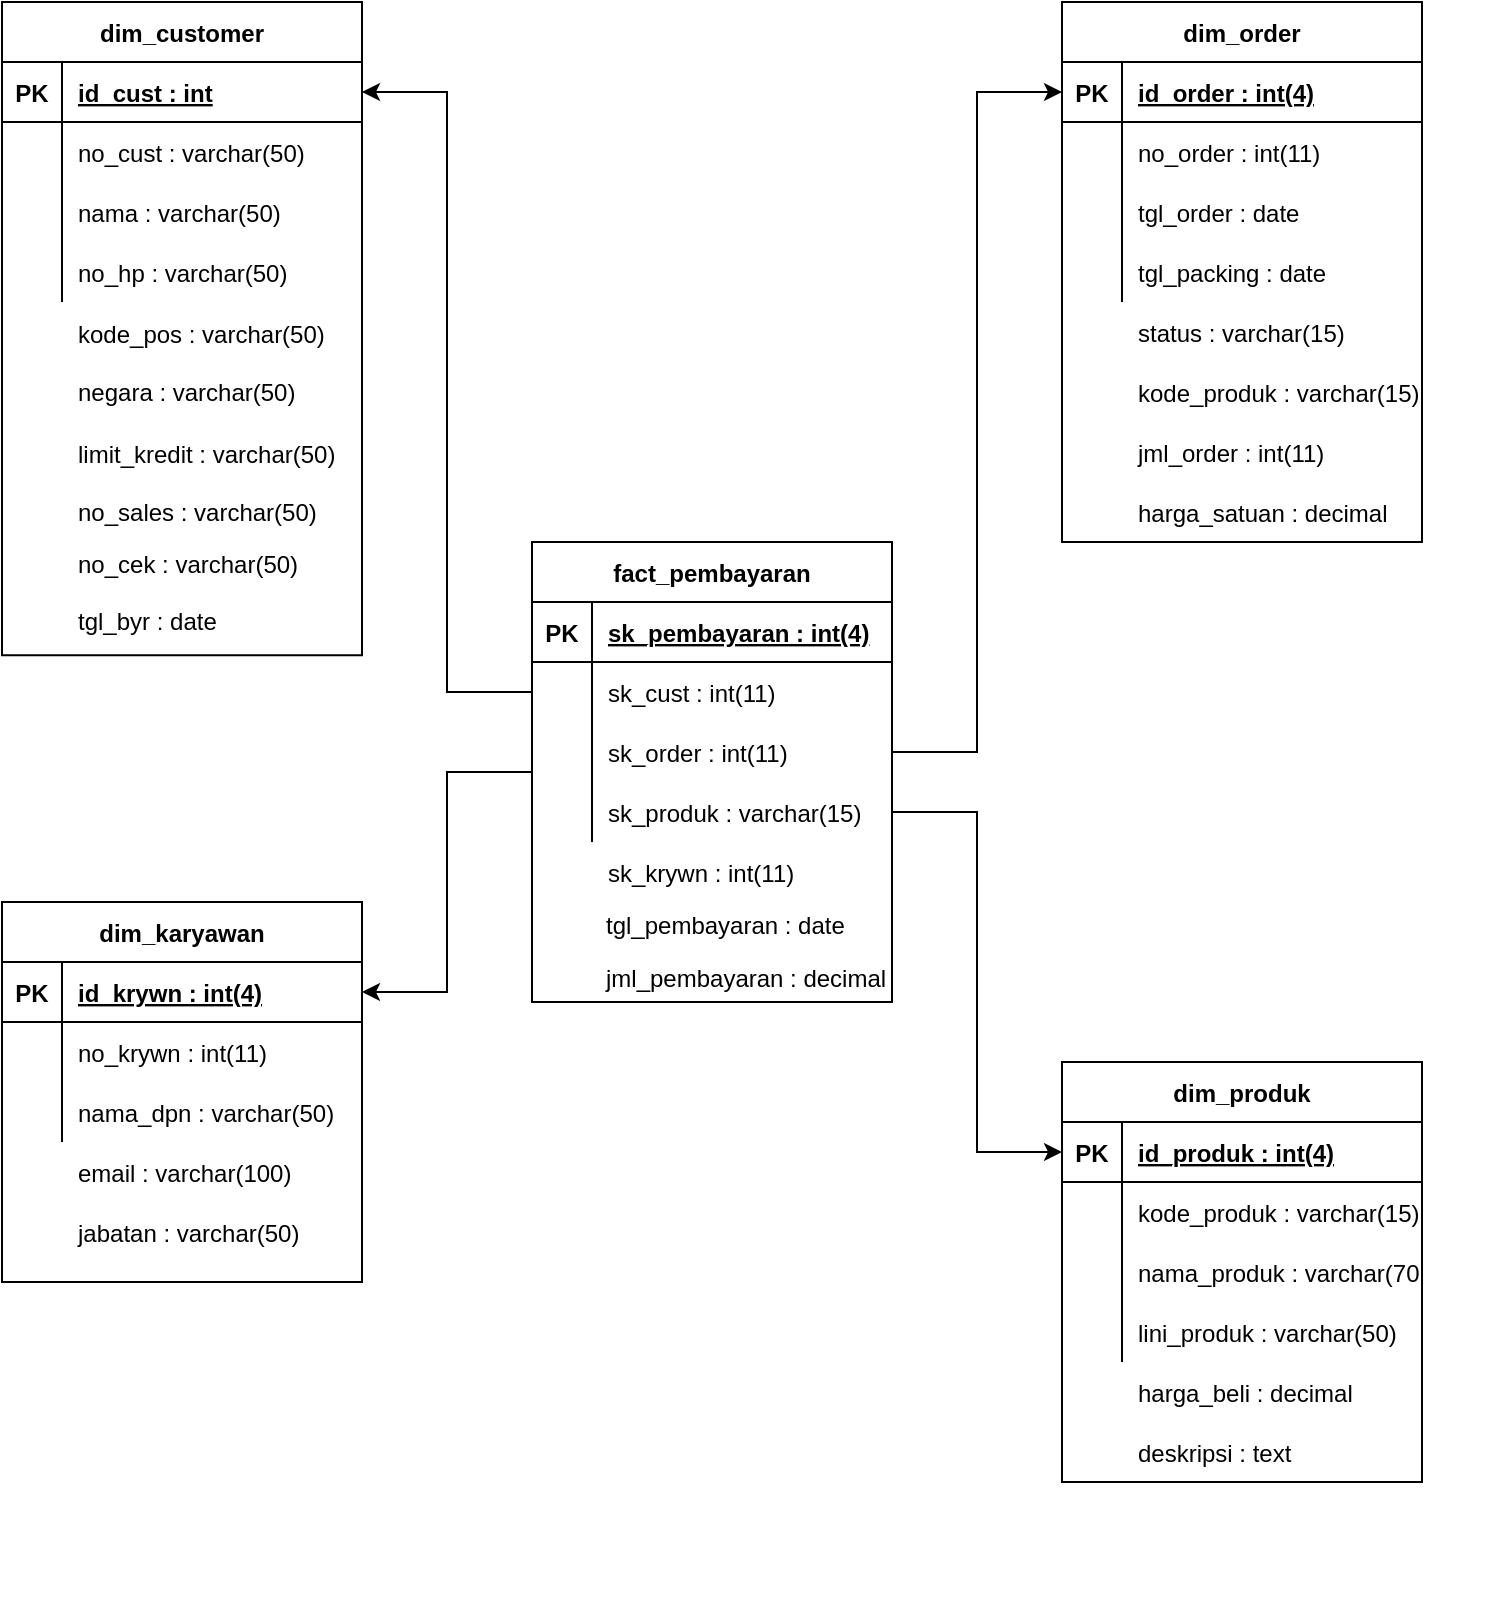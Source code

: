 <mxfile version="14.5.1" type="device"><diagram id="0jhctL92hQbwMoDAGvyy" name="Page-1"><mxGraphModel dx="1092" dy="486" grid="1" gridSize="10" guides="1" tooltips="1" connect="1" arrows="1" fold="1" page="1" pageScale="1" pageWidth="850" pageHeight="1100" math="0" shadow="0"><root><mxCell id="0"/><mxCell id="1" parent="0"/><mxCell id="hMbnczB9zUDPTMXNgC9K-18" value="" style="group" parent="1" vertex="1" connectable="0"><mxGeometry x="70" y="30" width="180" height="350" as="geometry"/></mxCell><mxCell id="hMbnczB9zUDPTMXNgC9K-1" value="dim_customer" style="shape=table;startSize=30;container=1;collapsible=1;childLayout=tableLayout;fixedRows=1;rowLines=0;fontStyle=1;align=center;resizeLast=1;" parent="hMbnczB9zUDPTMXNgC9K-18" vertex="1"><mxGeometry width="180" height="326.667" as="geometry"/></mxCell><mxCell id="hMbnczB9zUDPTMXNgC9K-2" value="" style="shape=partialRectangle;collapsible=0;dropTarget=0;pointerEvents=0;fillColor=none;top=0;left=0;bottom=1;right=0;points=[[0,0.5],[1,0.5]];portConstraint=eastwest;" parent="hMbnczB9zUDPTMXNgC9K-1" vertex="1"><mxGeometry y="30" width="180" height="30" as="geometry"/></mxCell><mxCell id="hMbnczB9zUDPTMXNgC9K-3" value="PK" style="shape=partialRectangle;connectable=0;fillColor=none;top=0;left=0;bottom=0;right=0;fontStyle=1;overflow=hidden;" parent="hMbnczB9zUDPTMXNgC9K-2" vertex="1"><mxGeometry width="30" height="30" as="geometry"><mxRectangle width="30" height="30" as="alternateBounds"/></mxGeometry></mxCell><mxCell id="hMbnczB9zUDPTMXNgC9K-4" value="id_cust : int" style="shape=partialRectangle;connectable=0;fillColor=none;top=0;left=0;bottom=0;right=0;align=left;spacingLeft=6;fontStyle=5;overflow=hidden;" parent="hMbnczB9zUDPTMXNgC9K-2" vertex="1"><mxGeometry x="30" width="150" height="30" as="geometry"><mxRectangle width="150" height="30" as="alternateBounds"/></mxGeometry></mxCell><mxCell id="hMbnczB9zUDPTMXNgC9K-5" value="" style="shape=partialRectangle;collapsible=0;dropTarget=0;pointerEvents=0;fillColor=none;top=0;left=0;bottom=0;right=0;points=[[0,0.5],[1,0.5]];portConstraint=eastwest;" parent="hMbnczB9zUDPTMXNgC9K-1" vertex="1"><mxGeometry y="60" width="180" height="30" as="geometry"/></mxCell><mxCell id="hMbnczB9zUDPTMXNgC9K-6" value="" style="shape=partialRectangle;connectable=0;fillColor=none;top=0;left=0;bottom=0;right=0;editable=1;overflow=hidden;" parent="hMbnczB9zUDPTMXNgC9K-5" vertex="1"><mxGeometry width="30" height="30" as="geometry"><mxRectangle width="30" height="30" as="alternateBounds"/></mxGeometry></mxCell><mxCell id="hMbnczB9zUDPTMXNgC9K-7" value="no_cust : varchar(50)" style="shape=partialRectangle;connectable=0;fillColor=none;top=0;left=0;bottom=0;right=0;align=left;spacingLeft=6;overflow=hidden;" parent="hMbnczB9zUDPTMXNgC9K-5" vertex="1"><mxGeometry x="30" width="150" height="30" as="geometry"><mxRectangle width="150" height="30" as="alternateBounds"/></mxGeometry></mxCell><mxCell id="hMbnczB9zUDPTMXNgC9K-8" value="" style="shape=partialRectangle;collapsible=0;dropTarget=0;pointerEvents=0;fillColor=none;top=0;left=0;bottom=0;right=0;points=[[0,0.5],[1,0.5]];portConstraint=eastwest;" parent="hMbnczB9zUDPTMXNgC9K-1" vertex="1"><mxGeometry y="90" width="180" height="30" as="geometry"/></mxCell><mxCell id="hMbnczB9zUDPTMXNgC9K-9" value="" style="shape=partialRectangle;connectable=0;fillColor=none;top=0;left=0;bottom=0;right=0;editable=1;overflow=hidden;" parent="hMbnczB9zUDPTMXNgC9K-8" vertex="1"><mxGeometry width="30" height="30" as="geometry"><mxRectangle width="30" height="30" as="alternateBounds"/></mxGeometry></mxCell><mxCell id="hMbnczB9zUDPTMXNgC9K-10" value="nama : varchar(50)" style="shape=partialRectangle;connectable=0;fillColor=none;top=0;left=0;bottom=0;right=0;align=left;spacingLeft=6;overflow=hidden;" parent="hMbnczB9zUDPTMXNgC9K-8" vertex="1"><mxGeometry x="30" width="150" height="30" as="geometry"><mxRectangle width="150" height="30" as="alternateBounds"/></mxGeometry></mxCell><mxCell id="hMbnczB9zUDPTMXNgC9K-11" value="" style="shape=partialRectangle;collapsible=0;dropTarget=0;pointerEvents=0;fillColor=none;top=0;left=0;bottom=0;right=0;points=[[0,0.5],[1,0.5]];portConstraint=eastwest;" parent="hMbnczB9zUDPTMXNgC9K-1" vertex="1"><mxGeometry y="120" width="180" height="30" as="geometry"/></mxCell><mxCell id="hMbnczB9zUDPTMXNgC9K-12" value="" style="shape=partialRectangle;connectable=0;fillColor=none;top=0;left=0;bottom=0;right=0;editable=1;overflow=hidden;" parent="hMbnczB9zUDPTMXNgC9K-11" vertex="1"><mxGeometry width="30" height="30" as="geometry"><mxRectangle width="30" height="30" as="alternateBounds"/></mxGeometry></mxCell><mxCell id="hMbnczB9zUDPTMXNgC9K-13" value="no_hp : varchar(50)" style="shape=partialRectangle;connectable=0;fillColor=none;top=0;left=0;bottom=0;right=0;align=left;spacingLeft=6;overflow=hidden;" parent="hMbnczB9zUDPTMXNgC9K-11" vertex="1"><mxGeometry x="30" width="150" height="30" as="geometry"><mxRectangle width="150" height="30" as="alternateBounds"/></mxGeometry></mxCell><mxCell id="hMbnczB9zUDPTMXNgC9K-14" value="kode_pos : varchar(50)" style="shape=partialRectangle;connectable=0;fillColor=none;top=0;left=0;bottom=0;right=0;align=left;spacingLeft=6;overflow=hidden;" parent="hMbnczB9zUDPTMXNgC9K-18" vertex="1"><mxGeometry x="30" y="148" width="150" height="35" as="geometry"><mxRectangle width="150" height="30" as="alternateBounds"/></mxGeometry></mxCell><mxCell id="hMbnczB9zUDPTMXNgC9K-16" value="negara : varchar(50)" style="shape=partialRectangle;connectable=0;fillColor=none;top=0;left=0;bottom=0;right=0;align=left;spacingLeft=6;overflow=hidden;" parent="hMbnczB9zUDPTMXNgC9K-18" vertex="1"><mxGeometry x="30" y="177.0" width="150" height="35" as="geometry"><mxRectangle width="150" height="30" as="alternateBounds"/></mxGeometry></mxCell><mxCell id="hMbnczB9zUDPTMXNgC9K-17" value="limit_kredit : varchar(50)" style="shape=partialRectangle;connectable=0;fillColor=none;top=0;left=0;bottom=0;right=0;align=left;spacingLeft=6;overflow=hidden;" parent="hMbnczB9zUDPTMXNgC9K-18" vertex="1"><mxGeometry x="30" y="208.0" width="150" height="35" as="geometry"><mxRectangle width="150" height="30" as="alternateBounds"/></mxGeometry></mxCell><mxCell id="hMbnczB9zUDPTMXNgC9K-19" value="no_sales : varchar(50)" style="shape=partialRectangle;connectable=0;fillColor=none;top=0;left=0;bottom=0;right=0;align=left;spacingLeft=6;overflow=hidden;" parent="hMbnczB9zUDPTMXNgC9K-18" vertex="1"><mxGeometry x="30" y="237" width="150" height="35" as="geometry"><mxRectangle width="150" height="30" as="alternateBounds"/></mxGeometry></mxCell><mxCell id="AgQzGZ3AoGj-3kXF3FS1-1" value="no_cek : varchar(50)" style="shape=partialRectangle;connectable=0;fillColor=none;top=0;left=0;bottom=0;right=0;align=left;spacingLeft=6;overflow=hidden;" parent="hMbnczB9zUDPTMXNgC9K-18" vertex="1"><mxGeometry x="30" y="263" width="150" height="35" as="geometry"><mxRectangle width="150" height="30" as="alternateBounds"/></mxGeometry></mxCell><mxCell id="AgQzGZ3AoGj-3kXF3FS1-2" value="tgl_byr : date" style="shape=partialRectangle;connectable=0;fillColor=none;top=0;left=0;bottom=0;right=0;align=left;spacingLeft=6;overflow=hidden;" parent="hMbnczB9zUDPTMXNgC9K-18" vertex="1"><mxGeometry x="30" y="291.67" width="150" height="35" as="geometry"><mxRectangle width="150" height="30" as="alternateBounds"/></mxGeometry></mxCell><mxCell id="hMbnczB9zUDPTMXNgC9K-45" value="" style="group" parent="1" vertex="1" connectable="0"><mxGeometry x="70" y="480" width="180" height="270" as="geometry"/></mxCell><mxCell id="hMbnczB9zUDPTMXNgC9K-20" value="dim_karyawan" style="shape=table;startSize=30;container=1;collapsible=1;childLayout=tableLayout;fixedRows=1;rowLines=0;fontStyle=1;align=center;resizeLast=1;" parent="hMbnczB9zUDPTMXNgC9K-45" vertex="1"><mxGeometry width="180" height="190" as="geometry"/></mxCell><mxCell id="hMbnczB9zUDPTMXNgC9K-21" value="" style="shape=partialRectangle;collapsible=0;dropTarget=0;pointerEvents=0;fillColor=none;top=0;left=0;bottom=1;right=0;points=[[0,0.5],[1,0.5]];portConstraint=eastwest;" parent="hMbnczB9zUDPTMXNgC9K-20" vertex="1"><mxGeometry y="30" width="180" height="30" as="geometry"/></mxCell><mxCell id="hMbnczB9zUDPTMXNgC9K-22" value="PK" style="shape=partialRectangle;connectable=0;fillColor=none;top=0;left=0;bottom=0;right=0;fontStyle=1;overflow=hidden;" parent="hMbnczB9zUDPTMXNgC9K-21" vertex="1"><mxGeometry width="30" height="30" as="geometry"><mxRectangle width="30" height="30" as="alternateBounds"/></mxGeometry></mxCell><mxCell id="hMbnczB9zUDPTMXNgC9K-23" value="id_krywn : int(4)" style="shape=partialRectangle;connectable=0;fillColor=none;top=0;left=0;bottom=0;right=0;align=left;spacingLeft=6;fontStyle=5;overflow=hidden;" parent="hMbnczB9zUDPTMXNgC9K-21" vertex="1"><mxGeometry x="30" width="150" height="30" as="geometry"><mxRectangle width="150" height="30" as="alternateBounds"/></mxGeometry></mxCell><mxCell id="hMbnczB9zUDPTMXNgC9K-24" value="" style="shape=partialRectangle;collapsible=0;dropTarget=0;pointerEvents=0;fillColor=none;top=0;left=0;bottom=0;right=0;points=[[0,0.5],[1,0.5]];portConstraint=eastwest;" parent="hMbnczB9zUDPTMXNgC9K-20" vertex="1"><mxGeometry y="60" width="180" height="30" as="geometry"/></mxCell><mxCell id="hMbnczB9zUDPTMXNgC9K-25" value="" style="shape=partialRectangle;connectable=0;fillColor=none;top=0;left=0;bottom=0;right=0;editable=1;overflow=hidden;" parent="hMbnczB9zUDPTMXNgC9K-24" vertex="1"><mxGeometry width="30" height="30" as="geometry"><mxRectangle width="30" height="30" as="alternateBounds"/></mxGeometry></mxCell><mxCell id="hMbnczB9zUDPTMXNgC9K-26" value="no_krywn : int(11)" style="shape=partialRectangle;connectable=0;fillColor=none;top=0;left=0;bottom=0;right=0;align=left;spacingLeft=6;overflow=hidden;" parent="hMbnczB9zUDPTMXNgC9K-24" vertex="1"><mxGeometry x="30" width="150" height="30" as="geometry"><mxRectangle width="150" height="30" as="alternateBounds"/></mxGeometry></mxCell><mxCell id="hMbnczB9zUDPTMXNgC9K-30" value="" style="shape=partialRectangle;collapsible=0;dropTarget=0;pointerEvents=0;fillColor=none;top=0;left=0;bottom=0;right=0;points=[[0,0.5],[1,0.5]];portConstraint=eastwest;" parent="hMbnczB9zUDPTMXNgC9K-20" vertex="1"><mxGeometry y="90" width="180" height="30" as="geometry"/></mxCell><mxCell id="hMbnczB9zUDPTMXNgC9K-31" value="" style="shape=partialRectangle;connectable=0;fillColor=none;top=0;left=0;bottom=0;right=0;editable=1;overflow=hidden;" parent="hMbnczB9zUDPTMXNgC9K-30" vertex="1"><mxGeometry width="30" height="30" as="geometry"><mxRectangle width="30" height="30" as="alternateBounds"/></mxGeometry></mxCell><mxCell id="hMbnczB9zUDPTMXNgC9K-32" value="nama_dpn : varchar(50)" style="shape=partialRectangle;connectable=0;fillColor=none;top=0;left=0;bottom=0;right=0;align=left;spacingLeft=6;overflow=hidden;" parent="hMbnczB9zUDPTMXNgC9K-30" vertex="1"><mxGeometry x="30" width="150" height="30" as="geometry"><mxRectangle width="150" height="30" as="alternateBounds"/></mxGeometry></mxCell><mxCell id="hMbnczB9zUDPTMXNgC9K-33" value="" style="shape=partialRectangle;collapsible=0;dropTarget=0;pointerEvents=0;fillColor=none;top=0;left=0;bottom=0;right=0;points=[[0,0.5],[1,0.5]];portConstraint=eastwest;" parent="hMbnczB9zUDPTMXNgC9K-45" vertex="1"><mxGeometry y="120" width="180" height="30" as="geometry"/></mxCell><mxCell id="hMbnczB9zUDPTMXNgC9K-34" value="" style="shape=partialRectangle;connectable=0;fillColor=none;top=0;left=0;bottom=0;right=0;editable=1;overflow=hidden;" parent="hMbnczB9zUDPTMXNgC9K-33" vertex="1"><mxGeometry width="30" height="30" as="geometry"><mxRectangle width="30" height="30" as="alternateBounds"/></mxGeometry></mxCell><mxCell id="hMbnczB9zUDPTMXNgC9K-35" value="email : varchar(100)" style="shape=partialRectangle;connectable=0;fillColor=none;top=0;left=0;bottom=0;right=0;align=left;spacingLeft=6;overflow=hidden;" parent="hMbnczB9zUDPTMXNgC9K-33" vertex="1"><mxGeometry x="30" width="150" height="30" as="geometry"><mxRectangle width="150" height="30" as="alternateBounds"/></mxGeometry></mxCell><mxCell id="hMbnczB9zUDPTMXNgC9K-36" value="" style="shape=partialRectangle;collapsible=0;dropTarget=0;pointerEvents=0;fillColor=none;top=0;left=0;bottom=0;right=0;points=[[0,0.5],[1,0.5]];portConstraint=eastwest;" parent="hMbnczB9zUDPTMXNgC9K-45" vertex="1"><mxGeometry y="150" width="180" height="30" as="geometry"/></mxCell><mxCell id="hMbnczB9zUDPTMXNgC9K-37" value="" style="shape=partialRectangle;connectable=0;fillColor=none;top=0;left=0;bottom=0;right=0;editable=1;overflow=hidden;" parent="hMbnczB9zUDPTMXNgC9K-36" vertex="1"><mxGeometry width="30" height="30" as="geometry"><mxRectangle width="30" height="30" as="alternateBounds"/></mxGeometry></mxCell><mxCell id="hMbnczB9zUDPTMXNgC9K-38" value="jabatan : varchar(50)" style="shape=partialRectangle;connectable=0;fillColor=none;top=0;left=0;bottom=0;right=0;align=left;spacingLeft=6;overflow=hidden;" parent="hMbnczB9zUDPTMXNgC9K-36" vertex="1"><mxGeometry x="30" width="150" height="30" as="geometry"><mxRectangle width="150" height="30" as="alternateBounds"/></mxGeometry></mxCell><mxCell id="hMbnczB9zUDPTMXNgC9K-46" value="" style="group" parent="1" vertex="1" connectable="0"><mxGeometry x="640" y="30" width="180" height="270" as="geometry"/></mxCell><mxCell id="hMbnczB9zUDPTMXNgC9K-72" value="" style="group" parent="hMbnczB9zUDPTMXNgC9K-46" vertex="1" connectable="0"><mxGeometry x="-40" width="180" height="270" as="geometry"/></mxCell><mxCell id="hMbnczB9zUDPTMXNgC9K-47" value="dim_order" style="shape=table;startSize=30;container=1;collapsible=1;childLayout=tableLayout;fixedRows=1;rowLines=0;fontStyle=1;align=center;resizeLast=1;" parent="hMbnczB9zUDPTMXNgC9K-72" vertex="1"><mxGeometry width="180" height="270" as="geometry"/></mxCell><mxCell id="hMbnczB9zUDPTMXNgC9K-48" value="" style="shape=partialRectangle;collapsible=0;dropTarget=0;pointerEvents=0;fillColor=none;top=0;left=0;bottom=1;right=0;points=[[0,0.5],[1,0.5]];portConstraint=eastwest;" parent="hMbnczB9zUDPTMXNgC9K-47" vertex="1"><mxGeometry y="30" width="180" height="30" as="geometry"/></mxCell><mxCell id="hMbnczB9zUDPTMXNgC9K-49" value="PK" style="shape=partialRectangle;connectable=0;fillColor=none;top=0;left=0;bottom=0;right=0;fontStyle=1;overflow=hidden;" parent="hMbnczB9zUDPTMXNgC9K-48" vertex="1"><mxGeometry width="30" height="30" as="geometry"><mxRectangle width="30" height="30" as="alternateBounds"/></mxGeometry></mxCell><mxCell id="hMbnczB9zUDPTMXNgC9K-50" value="id_order : int(4)" style="shape=partialRectangle;connectable=0;fillColor=none;top=0;left=0;bottom=0;right=0;align=left;spacingLeft=6;fontStyle=5;overflow=hidden;" parent="hMbnczB9zUDPTMXNgC9K-48" vertex="1"><mxGeometry x="30" width="150" height="30" as="geometry"><mxRectangle width="150" height="30" as="alternateBounds"/></mxGeometry></mxCell><mxCell id="hMbnczB9zUDPTMXNgC9K-51" value="" style="shape=partialRectangle;collapsible=0;dropTarget=0;pointerEvents=0;fillColor=none;top=0;left=0;bottom=0;right=0;points=[[0,0.5],[1,0.5]];portConstraint=eastwest;" parent="hMbnczB9zUDPTMXNgC9K-47" vertex="1"><mxGeometry y="60" width="180" height="30" as="geometry"/></mxCell><mxCell id="hMbnczB9zUDPTMXNgC9K-52" value="" style="shape=partialRectangle;connectable=0;fillColor=none;top=0;left=0;bottom=0;right=0;editable=1;overflow=hidden;" parent="hMbnczB9zUDPTMXNgC9K-51" vertex="1"><mxGeometry width="30" height="30" as="geometry"><mxRectangle width="30" height="30" as="alternateBounds"/></mxGeometry></mxCell><mxCell id="hMbnczB9zUDPTMXNgC9K-53" value="no_order : int(11)" style="shape=partialRectangle;connectable=0;fillColor=none;top=0;left=0;bottom=0;right=0;align=left;spacingLeft=6;overflow=hidden;" parent="hMbnczB9zUDPTMXNgC9K-51" vertex="1"><mxGeometry x="30" width="150" height="30" as="geometry"><mxRectangle width="150" height="30" as="alternateBounds"/></mxGeometry></mxCell><mxCell id="hMbnczB9zUDPTMXNgC9K-54" value="" style="shape=partialRectangle;collapsible=0;dropTarget=0;pointerEvents=0;fillColor=none;top=0;left=0;bottom=0;right=0;points=[[0,0.5],[1,0.5]];portConstraint=eastwest;" parent="hMbnczB9zUDPTMXNgC9K-47" vertex="1"><mxGeometry y="90" width="180" height="30" as="geometry"/></mxCell><mxCell id="hMbnczB9zUDPTMXNgC9K-55" value="" style="shape=partialRectangle;connectable=0;fillColor=none;top=0;left=0;bottom=0;right=0;editable=1;overflow=hidden;" parent="hMbnczB9zUDPTMXNgC9K-54" vertex="1"><mxGeometry width="30" height="30" as="geometry"><mxRectangle width="30" height="30" as="alternateBounds"/></mxGeometry></mxCell><mxCell id="hMbnczB9zUDPTMXNgC9K-56" value="tgl_order : date" style="shape=partialRectangle;connectable=0;fillColor=none;top=0;left=0;bottom=0;right=0;align=left;spacingLeft=6;overflow=hidden;" parent="hMbnczB9zUDPTMXNgC9K-54" vertex="1"><mxGeometry x="30" width="150" height="30" as="geometry"><mxRectangle width="150" height="30" as="alternateBounds"/></mxGeometry></mxCell><mxCell id="hMbnczB9zUDPTMXNgC9K-57" value="" style="shape=partialRectangle;collapsible=0;dropTarget=0;pointerEvents=0;fillColor=none;top=0;left=0;bottom=0;right=0;points=[[0,0.5],[1,0.5]];portConstraint=eastwest;" parent="hMbnczB9zUDPTMXNgC9K-47" vertex="1"><mxGeometry y="120" width="180" height="30" as="geometry"/></mxCell><mxCell id="hMbnczB9zUDPTMXNgC9K-58" value="" style="shape=partialRectangle;connectable=0;fillColor=none;top=0;left=0;bottom=0;right=0;editable=1;overflow=hidden;" parent="hMbnczB9zUDPTMXNgC9K-57" vertex="1"><mxGeometry width="30" height="30" as="geometry"><mxRectangle width="30" height="30" as="alternateBounds"/></mxGeometry></mxCell><mxCell id="hMbnczB9zUDPTMXNgC9K-59" value="tgl_packing : date" style="shape=partialRectangle;connectable=0;fillColor=none;top=0;left=0;bottom=0;right=0;align=left;spacingLeft=6;overflow=hidden;" parent="hMbnczB9zUDPTMXNgC9K-57" vertex="1"><mxGeometry x="30" width="150" height="30" as="geometry"><mxRectangle width="150" height="30" as="alternateBounds"/></mxGeometry></mxCell><mxCell id="hMbnczB9zUDPTMXNgC9K-60" value="" style="shape=partialRectangle;collapsible=0;dropTarget=0;pointerEvents=0;fillColor=none;top=0;left=0;bottom=0;right=0;points=[[0,0.5],[1,0.5]];portConstraint=eastwest;" parent="hMbnczB9zUDPTMXNgC9K-72" vertex="1"><mxGeometry y="150" width="180" height="30" as="geometry"/></mxCell><mxCell id="hMbnczB9zUDPTMXNgC9K-61" value="" style="shape=partialRectangle;connectable=0;fillColor=none;top=0;left=0;bottom=0;right=0;editable=1;overflow=hidden;" parent="hMbnczB9zUDPTMXNgC9K-60" vertex="1"><mxGeometry width="30" height="30" as="geometry"><mxRectangle width="30" height="30" as="alternateBounds"/></mxGeometry></mxCell><mxCell id="hMbnczB9zUDPTMXNgC9K-62" value="status : varchar(15)" style="shape=partialRectangle;connectable=0;fillColor=none;top=0;left=0;bottom=0;right=0;align=left;spacingLeft=6;overflow=hidden;" parent="hMbnczB9zUDPTMXNgC9K-60" vertex="1"><mxGeometry x="30" width="150" height="30" as="geometry"><mxRectangle width="150" height="30" as="alternateBounds"/></mxGeometry></mxCell><mxCell id="hMbnczB9zUDPTMXNgC9K-63" value="" style="shape=partialRectangle;collapsible=0;dropTarget=0;pointerEvents=0;fillColor=none;top=0;left=0;bottom=0;right=0;points=[[0,0.5],[1,0.5]];portConstraint=eastwest;" parent="hMbnczB9zUDPTMXNgC9K-72" vertex="1"><mxGeometry y="180" width="180" height="30" as="geometry"/></mxCell><mxCell id="hMbnczB9zUDPTMXNgC9K-64" value="" style="shape=partialRectangle;connectable=0;fillColor=none;top=0;left=0;bottom=0;right=0;editable=1;overflow=hidden;" parent="hMbnczB9zUDPTMXNgC9K-63" vertex="1"><mxGeometry width="30" height="30" as="geometry"><mxRectangle width="30" height="30" as="alternateBounds"/></mxGeometry></mxCell><mxCell id="hMbnczB9zUDPTMXNgC9K-65" value="kode_produk : varchar(15)" style="shape=partialRectangle;connectable=0;fillColor=none;top=0;left=0;bottom=0;right=0;align=left;spacingLeft=6;overflow=hidden;" parent="hMbnczB9zUDPTMXNgC9K-63" vertex="1"><mxGeometry x="30" width="150" height="30" as="geometry"><mxRectangle width="150" height="30" as="alternateBounds"/></mxGeometry></mxCell><mxCell id="hMbnczB9zUDPTMXNgC9K-66" value="" style="shape=partialRectangle;collapsible=0;dropTarget=0;pointerEvents=0;fillColor=none;top=0;left=0;bottom=0;right=0;points=[[0,0.5],[1,0.5]];portConstraint=eastwest;" parent="hMbnczB9zUDPTMXNgC9K-72" vertex="1"><mxGeometry y="210" width="180" height="30" as="geometry"/></mxCell><mxCell id="hMbnczB9zUDPTMXNgC9K-67" value="" style="shape=partialRectangle;connectable=0;fillColor=none;top=0;left=0;bottom=0;right=0;editable=1;overflow=hidden;" parent="hMbnczB9zUDPTMXNgC9K-66" vertex="1"><mxGeometry width="30" height="30" as="geometry"><mxRectangle width="30" height="30" as="alternateBounds"/></mxGeometry></mxCell><mxCell id="hMbnczB9zUDPTMXNgC9K-68" value="jml_order : int(11)" style="shape=partialRectangle;connectable=0;fillColor=none;top=0;left=0;bottom=0;right=0;align=left;spacingLeft=6;overflow=hidden;" parent="hMbnczB9zUDPTMXNgC9K-66" vertex="1"><mxGeometry x="30" width="150" height="30" as="geometry"><mxRectangle width="150" height="30" as="alternateBounds"/></mxGeometry></mxCell><mxCell id="hMbnczB9zUDPTMXNgC9K-69" value="" style="shape=partialRectangle;collapsible=0;dropTarget=0;pointerEvents=0;fillColor=none;top=0;left=0;bottom=0;right=0;points=[[0,0.5],[1,0.5]];portConstraint=eastwest;" parent="hMbnczB9zUDPTMXNgC9K-72" vertex="1"><mxGeometry y="240" width="180" height="30" as="geometry"/></mxCell><mxCell id="hMbnczB9zUDPTMXNgC9K-70" value="" style="shape=partialRectangle;connectable=0;fillColor=none;top=0;left=0;bottom=0;right=0;editable=1;overflow=hidden;" parent="hMbnczB9zUDPTMXNgC9K-69" vertex="1"><mxGeometry width="30" height="30" as="geometry"><mxRectangle width="30" height="30" as="alternateBounds"/></mxGeometry></mxCell><mxCell id="hMbnczB9zUDPTMXNgC9K-71" value="harga_satuan : decimal" style="shape=partialRectangle;connectable=0;fillColor=none;top=0;left=0;bottom=0;right=0;align=left;spacingLeft=6;overflow=hidden;" parent="hMbnczB9zUDPTMXNgC9K-69" vertex="1"><mxGeometry x="30" width="150" height="30" as="geometry"><mxRectangle width="150" height="30" as="alternateBounds"/></mxGeometry></mxCell><mxCell id="hMbnczB9zUDPTMXNgC9K-73" value="" style="group" parent="1" vertex="1" connectable="0"><mxGeometry x="600" y="560" width="180" height="270" as="geometry"/></mxCell><mxCell id="hMbnczB9zUDPTMXNgC9K-74" value="dim_produk" style="shape=table;startSize=30;container=1;collapsible=1;childLayout=tableLayout;fixedRows=1;rowLines=0;fontStyle=1;align=center;resizeLast=1;" parent="hMbnczB9zUDPTMXNgC9K-73" vertex="1"><mxGeometry width="180" height="210" as="geometry"/></mxCell><mxCell id="hMbnczB9zUDPTMXNgC9K-75" value="" style="shape=partialRectangle;collapsible=0;dropTarget=0;pointerEvents=0;fillColor=none;top=0;left=0;bottom=1;right=0;points=[[0,0.5],[1,0.5]];portConstraint=eastwest;" parent="hMbnczB9zUDPTMXNgC9K-74" vertex="1"><mxGeometry y="30" width="180" height="30" as="geometry"/></mxCell><mxCell id="hMbnczB9zUDPTMXNgC9K-76" value="PK" style="shape=partialRectangle;connectable=0;fillColor=none;top=0;left=0;bottom=0;right=0;fontStyle=1;overflow=hidden;" parent="hMbnczB9zUDPTMXNgC9K-75" vertex="1"><mxGeometry width="30" height="30" as="geometry"><mxRectangle width="30" height="30" as="alternateBounds"/></mxGeometry></mxCell><mxCell id="hMbnczB9zUDPTMXNgC9K-77" value="id_produk : int(4)" style="shape=partialRectangle;connectable=0;fillColor=none;top=0;left=0;bottom=0;right=0;align=left;spacingLeft=6;fontStyle=5;overflow=hidden;" parent="hMbnczB9zUDPTMXNgC9K-75" vertex="1"><mxGeometry x="30" width="150" height="30" as="geometry"><mxRectangle width="150" height="30" as="alternateBounds"/></mxGeometry></mxCell><mxCell id="hMbnczB9zUDPTMXNgC9K-78" value="" style="shape=partialRectangle;collapsible=0;dropTarget=0;pointerEvents=0;fillColor=none;top=0;left=0;bottom=0;right=0;points=[[0,0.5],[1,0.5]];portConstraint=eastwest;" parent="hMbnczB9zUDPTMXNgC9K-74" vertex="1"><mxGeometry y="60" width="180" height="30" as="geometry"/></mxCell><mxCell id="hMbnczB9zUDPTMXNgC9K-79" value="" style="shape=partialRectangle;connectable=0;fillColor=none;top=0;left=0;bottom=0;right=0;editable=1;overflow=hidden;" parent="hMbnczB9zUDPTMXNgC9K-78" vertex="1"><mxGeometry width="30" height="30" as="geometry"><mxRectangle width="30" height="30" as="alternateBounds"/></mxGeometry></mxCell><mxCell id="hMbnczB9zUDPTMXNgC9K-80" value="kode_produk : varchar(15)" style="shape=partialRectangle;connectable=0;fillColor=none;top=0;left=0;bottom=0;right=0;align=left;spacingLeft=6;overflow=hidden;" parent="hMbnczB9zUDPTMXNgC9K-78" vertex="1"><mxGeometry x="30" width="150" height="30" as="geometry"><mxRectangle width="150" height="30" as="alternateBounds"/></mxGeometry></mxCell><mxCell id="hMbnczB9zUDPTMXNgC9K-81" value="" style="shape=partialRectangle;collapsible=0;dropTarget=0;pointerEvents=0;fillColor=none;top=0;left=0;bottom=0;right=0;points=[[0,0.5],[1,0.5]];portConstraint=eastwest;" parent="hMbnczB9zUDPTMXNgC9K-74" vertex="1"><mxGeometry y="90" width="180" height="30" as="geometry"/></mxCell><mxCell id="hMbnczB9zUDPTMXNgC9K-82" value="" style="shape=partialRectangle;connectable=0;fillColor=none;top=0;left=0;bottom=0;right=0;editable=1;overflow=hidden;" parent="hMbnczB9zUDPTMXNgC9K-81" vertex="1"><mxGeometry width="30" height="30" as="geometry"><mxRectangle width="30" height="30" as="alternateBounds"/></mxGeometry></mxCell><mxCell id="hMbnczB9zUDPTMXNgC9K-83" value="nama_produk : varchar(70)" style="shape=partialRectangle;connectable=0;fillColor=none;top=0;left=0;bottom=0;right=0;align=left;spacingLeft=6;overflow=hidden;" parent="hMbnczB9zUDPTMXNgC9K-81" vertex="1"><mxGeometry x="30" width="150" height="30" as="geometry"><mxRectangle width="150" height="30" as="alternateBounds"/></mxGeometry></mxCell><mxCell id="hMbnczB9zUDPTMXNgC9K-84" value="" style="shape=partialRectangle;collapsible=0;dropTarget=0;pointerEvents=0;fillColor=none;top=0;left=0;bottom=0;right=0;points=[[0,0.5],[1,0.5]];portConstraint=eastwest;" parent="hMbnczB9zUDPTMXNgC9K-74" vertex="1"><mxGeometry y="120" width="180" height="30" as="geometry"/></mxCell><mxCell id="hMbnczB9zUDPTMXNgC9K-85" value="" style="shape=partialRectangle;connectable=0;fillColor=none;top=0;left=0;bottom=0;right=0;editable=1;overflow=hidden;" parent="hMbnczB9zUDPTMXNgC9K-84" vertex="1"><mxGeometry width="30" height="30" as="geometry"><mxRectangle width="30" height="30" as="alternateBounds"/></mxGeometry></mxCell><mxCell id="hMbnczB9zUDPTMXNgC9K-86" value="lini_produk : varchar(50)" style="shape=partialRectangle;connectable=0;fillColor=none;top=0;left=0;bottom=0;right=0;align=left;spacingLeft=6;overflow=hidden;" parent="hMbnczB9zUDPTMXNgC9K-84" vertex="1"><mxGeometry x="30" width="150" height="30" as="geometry"><mxRectangle width="150" height="30" as="alternateBounds"/></mxGeometry></mxCell><mxCell id="hMbnczB9zUDPTMXNgC9K-87" value="" style="shape=partialRectangle;collapsible=0;dropTarget=0;pointerEvents=0;fillColor=none;top=0;left=0;bottom=0;right=0;points=[[0,0.5],[1,0.5]];portConstraint=eastwest;" parent="hMbnczB9zUDPTMXNgC9K-73" vertex="1"><mxGeometry y="150" width="180" height="30" as="geometry"/></mxCell><mxCell id="hMbnczB9zUDPTMXNgC9K-88" value="" style="shape=partialRectangle;connectable=0;fillColor=none;top=0;left=0;bottom=0;right=0;editable=1;overflow=hidden;" parent="hMbnczB9zUDPTMXNgC9K-87" vertex="1"><mxGeometry width="30" height="30" as="geometry"><mxRectangle width="30" height="30" as="alternateBounds"/></mxGeometry></mxCell><mxCell id="hMbnczB9zUDPTMXNgC9K-89" value="harga_beli : decimal" style="shape=partialRectangle;connectable=0;fillColor=none;top=0;left=0;bottom=0;right=0;align=left;spacingLeft=6;overflow=hidden;" parent="hMbnczB9zUDPTMXNgC9K-87" vertex="1"><mxGeometry x="30" width="150" height="30" as="geometry"><mxRectangle width="150" height="30" as="alternateBounds"/></mxGeometry></mxCell><mxCell id="hMbnczB9zUDPTMXNgC9K-90" value="" style="shape=partialRectangle;collapsible=0;dropTarget=0;pointerEvents=0;fillColor=none;top=0;left=0;bottom=0;right=0;points=[[0,0.5],[1,0.5]];portConstraint=eastwest;" parent="hMbnczB9zUDPTMXNgC9K-73" vertex="1"><mxGeometry y="180" width="180" height="30" as="geometry"/></mxCell><mxCell id="hMbnczB9zUDPTMXNgC9K-91" value="" style="shape=partialRectangle;connectable=0;fillColor=none;top=0;left=0;bottom=0;right=0;editable=1;overflow=hidden;" parent="hMbnczB9zUDPTMXNgC9K-90" vertex="1"><mxGeometry width="30" height="30" as="geometry"><mxRectangle width="30" height="30" as="alternateBounds"/></mxGeometry></mxCell><mxCell id="hMbnczB9zUDPTMXNgC9K-92" value="deskripsi : text" style="shape=partialRectangle;connectable=0;fillColor=none;top=0;left=0;bottom=0;right=0;align=left;spacingLeft=6;overflow=hidden;" parent="hMbnczB9zUDPTMXNgC9K-90" vertex="1"><mxGeometry x="30" width="150" height="30" as="geometry"><mxRectangle width="150" height="30" as="alternateBounds"/></mxGeometry></mxCell><mxCell id="hMbnczB9zUDPTMXNgC9K-124" value="" style="group" parent="1" vertex="1" connectable="0"><mxGeometry x="335" y="300" width="181" height="410" as="geometry"/></mxCell><mxCell id="hMbnczB9zUDPTMXNgC9K-99" value="fact_pembayaran" style="shape=table;startSize=30;container=1;collapsible=1;childLayout=tableLayout;fixedRows=1;rowLines=0;fontStyle=1;align=center;resizeLast=1;" parent="hMbnczB9zUDPTMXNgC9K-124" vertex="1"><mxGeometry width="180" height="230" as="geometry"/></mxCell><mxCell id="hMbnczB9zUDPTMXNgC9K-100" value="" style="shape=partialRectangle;collapsible=0;dropTarget=0;pointerEvents=0;fillColor=none;top=0;left=0;bottom=1;right=0;points=[[0,0.5],[1,0.5]];portConstraint=eastwest;" parent="hMbnczB9zUDPTMXNgC9K-99" vertex="1"><mxGeometry y="30" width="180" height="30" as="geometry"/></mxCell><mxCell id="hMbnczB9zUDPTMXNgC9K-101" value="PK" style="shape=partialRectangle;connectable=0;fillColor=none;top=0;left=0;bottom=0;right=0;fontStyle=1;overflow=hidden;" parent="hMbnczB9zUDPTMXNgC9K-100" vertex="1"><mxGeometry width="30" height="30" as="geometry"><mxRectangle width="30" height="30" as="alternateBounds"/></mxGeometry></mxCell><mxCell id="hMbnczB9zUDPTMXNgC9K-102" value="sk_pembayaran : int(4)" style="shape=partialRectangle;connectable=0;fillColor=none;top=0;left=0;bottom=0;right=0;align=left;spacingLeft=6;fontStyle=5;overflow=hidden;" parent="hMbnczB9zUDPTMXNgC9K-100" vertex="1"><mxGeometry x="30" width="150" height="30" as="geometry"><mxRectangle width="150" height="30" as="alternateBounds"/></mxGeometry></mxCell><mxCell id="hMbnczB9zUDPTMXNgC9K-103" value="" style="shape=partialRectangle;collapsible=0;dropTarget=0;pointerEvents=0;fillColor=none;top=0;left=0;bottom=0;right=0;points=[[0,0.5],[1,0.5]];portConstraint=eastwest;" parent="hMbnczB9zUDPTMXNgC9K-99" vertex="1"><mxGeometry y="60" width="180" height="30" as="geometry"/></mxCell><mxCell id="hMbnczB9zUDPTMXNgC9K-104" value="" style="shape=partialRectangle;connectable=0;fillColor=none;top=0;left=0;bottom=0;right=0;editable=1;overflow=hidden;" parent="hMbnczB9zUDPTMXNgC9K-103" vertex="1"><mxGeometry width="30" height="30" as="geometry"><mxRectangle width="30" height="30" as="alternateBounds"/></mxGeometry></mxCell><mxCell id="hMbnczB9zUDPTMXNgC9K-105" value="sk_cust : int(11)" style="shape=partialRectangle;connectable=0;fillColor=none;top=0;left=0;bottom=0;right=0;align=left;spacingLeft=6;overflow=hidden;" parent="hMbnczB9zUDPTMXNgC9K-103" vertex="1"><mxGeometry x="30" width="150" height="30" as="geometry"><mxRectangle width="150" height="30" as="alternateBounds"/></mxGeometry></mxCell><mxCell id="hMbnczB9zUDPTMXNgC9K-106" value="" style="shape=partialRectangle;collapsible=0;dropTarget=0;pointerEvents=0;fillColor=none;top=0;left=0;bottom=0;right=0;points=[[0,0.5],[1,0.5]];portConstraint=eastwest;" parent="hMbnczB9zUDPTMXNgC9K-99" vertex="1"><mxGeometry y="90" width="180" height="30" as="geometry"/></mxCell><mxCell id="hMbnczB9zUDPTMXNgC9K-107" value="" style="shape=partialRectangle;connectable=0;fillColor=none;top=0;left=0;bottom=0;right=0;editable=1;overflow=hidden;" parent="hMbnczB9zUDPTMXNgC9K-106" vertex="1"><mxGeometry width="30" height="30" as="geometry"><mxRectangle width="30" height="30" as="alternateBounds"/></mxGeometry></mxCell><mxCell id="hMbnczB9zUDPTMXNgC9K-108" value="sk_order : int(11)" style="shape=partialRectangle;connectable=0;fillColor=none;top=0;left=0;bottom=0;right=0;align=left;spacingLeft=6;overflow=hidden;" parent="hMbnczB9zUDPTMXNgC9K-106" vertex="1"><mxGeometry x="30" width="150" height="30" as="geometry"><mxRectangle width="150" height="30" as="alternateBounds"/></mxGeometry></mxCell><mxCell id="hMbnczB9zUDPTMXNgC9K-109" value="" style="shape=partialRectangle;collapsible=0;dropTarget=0;pointerEvents=0;fillColor=none;top=0;left=0;bottom=0;right=0;points=[[0,0.5],[1,0.5]];portConstraint=eastwest;" parent="hMbnczB9zUDPTMXNgC9K-99" vertex="1"><mxGeometry y="120" width="180" height="30" as="geometry"/></mxCell><mxCell id="hMbnczB9zUDPTMXNgC9K-110" value="" style="shape=partialRectangle;connectable=0;fillColor=none;top=0;left=0;bottom=0;right=0;editable=1;overflow=hidden;" parent="hMbnczB9zUDPTMXNgC9K-109" vertex="1"><mxGeometry width="30" height="30" as="geometry"><mxRectangle width="30" height="30" as="alternateBounds"/></mxGeometry></mxCell><mxCell id="hMbnczB9zUDPTMXNgC9K-111" value="sk_produk : varchar(15)" style="shape=partialRectangle;connectable=0;fillColor=none;top=0;left=0;bottom=0;right=0;align=left;spacingLeft=6;overflow=hidden;" parent="hMbnczB9zUDPTMXNgC9K-109" vertex="1"><mxGeometry x="30" width="150" height="30" as="geometry"><mxRectangle width="150" height="30" as="alternateBounds"/></mxGeometry></mxCell><mxCell id="hMbnczB9zUDPTMXNgC9K-118" value="" style="shape=partialRectangle;collapsible=0;dropTarget=0;pointerEvents=0;fillColor=none;top=0;left=0;bottom=0;right=0;points=[[0,0.5],[1,0.5]];portConstraint=eastwest;" parent="hMbnczB9zUDPTMXNgC9K-124" vertex="1"><mxGeometry x="1" y="194.804" width="180" height="35.199" as="geometry"/></mxCell><mxCell id="hMbnczB9zUDPTMXNgC9K-119" value="" style="shape=partialRectangle;connectable=0;fillColor=none;top=0;left=0;bottom=0;right=0;editable=1;overflow=hidden;" parent="hMbnczB9zUDPTMXNgC9K-118" vertex="1"><mxGeometry width="30" height="35.199" as="geometry"><mxRectangle width="30" height="30" as="alternateBounds"/></mxGeometry></mxCell><mxCell id="hMbnczB9zUDPTMXNgC9K-126" value="tgl_pembayaran : date" style="shape=partialRectangle;connectable=0;fillColor=none;top=0;left=0;bottom=0;right=0;align=left;spacingLeft=6;overflow=hidden;" parent="hMbnczB9zUDPTMXNgC9K-124" vertex="1"><mxGeometry x="29" y="173.419" width="150" height="35.199" as="geometry"><mxRectangle width="150" height="30" as="alternateBounds"/></mxGeometry></mxCell><mxCell id="hMbnczB9zUDPTMXNgC9K-129" value="" style="shape=partialRectangle;connectable=0;fillColor=none;top=0;left=0;bottom=0;right=0;align=left;spacingLeft=6;overflow=hidden;" parent="hMbnczB9zUDPTMXNgC9K-124" vertex="1"><mxGeometry x="30" y="150" width="150" height="30" as="geometry"><mxRectangle width="150" height="30" as="alternateBounds"/></mxGeometry></mxCell><mxCell id="hMbnczB9zUDPTMXNgC9K-131" value="sk_krywn : int(11)" style="shape=partialRectangle;connectable=0;fillColor=none;top=0;left=0;bottom=0;right=0;align=left;spacingLeft=6;overflow=hidden;" parent="hMbnczB9zUDPTMXNgC9K-124" vertex="1"><mxGeometry x="30" y="150" width="150" height="30" as="geometry"><mxRectangle width="150" height="30" as="alternateBounds"/></mxGeometry></mxCell><mxCell id="hMbnczB9zUDPTMXNgC9K-115" value="" style="shape=partialRectangle;collapsible=0;dropTarget=0;pointerEvents=0;fillColor=none;top=0;left=0;bottom=0;right=0;points=[[0,0.5],[1,0.5]];portConstraint=eastwest;" parent="hMbnczB9zUDPTMXNgC9K-124" vertex="1"><mxGeometry x="-1" y="200.003" width="180" height="35.199" as="geometry"/></mxCell><mxCell id="hMbnczB9zUDPTMXNgC9K-116" value="" style="shape=partialRectangle;connectable=0;fillColor=none;top=0;left=0;bottom=0;right=0;editable=1;overflow=hidden;" parent="hMbnczB9zUDPTMXNgC9K-115" vertex="1"><mxGeometry width="30" height="35.199" as="geometry"><mxRectangle width="30" height="30" as="alternateBounds"/></mxGeometry></mxCell><mxCell id="hMbnczB9zUDPTMXNgC9K-117" value="jml_pembayaran : decimal" style="shape=partialRectangle;connectable=0;fillColor=none;top=0;left=0;bottom=0;right=0;align=left;spacingLeft=6;overflow=hidden;" parent="hMbnczB9zUDPTMXNgC9K-115" vertex="1"><mxGeometry x="30" width="150" height="35.199" as="geometry"><mxRectangle width="150" height="30" as="alternateBounds"/></mxGeometry></mxCell><mxCell id="hMbnczB9zUDPTMXNgC9K-128" style="edgeStyle=orthogonalEdgeStyle;rounded=0;orthogonalLoop=1;jettySize=auto;html=1;entryX=1;entryY=0.5;entryDx=0;entryDy=0;" parent="1" source="hMbnczB9zUDPTMXNgC9K-103" target="hMbnczB9zUDPTMXNgC9K-2" edge="1"><mxGeometry relative="1" as="geometry"/></mxCell><mxCell id="hMbnczB9zUDPTMXNgC9K-132" value="" style="edgeStyle=orthogonalEdgeStyle;rounded=0;orthogonalLoop=1;jettySize=auto;html=1;entryX=0;entryY=0.5;entryDx=0;entryDy=0;" parent="1" source="hMbnczB9zUDPTMXNgC9K-106" target="hMbnczB9zUDPTMXNgC9K-48" edge="1"><mxGeometry relative="1" as="geometry"/></mxCell><mxCell id="hMbnczB9zUDPTMXNgC9K-133" style="edgeStyle=orthogonalEdgeStyle;rounded=0;orthogonalLoop=1;jettySize=auto;html=1;" parent="1" source="hMbnczB9zUDPTMXNgC9K-109" target="hMbnczB9zUDPTMXNgC9K-75" edge="1"><mxGeometry relative="1" as="geometry"/></mxCell><mxCell id="AgQzGZ3AoGj-3kXF3FS1-3" style="edgeStyle=orthogonalEdgeStyle;rounded=0;orthogonalLoop=1;jettySize=auto;html=1;entryX=1;entryY=0.5;entryDx=0;entryDy=0;" parent="1" source="hMbnczB9zUDPTMXNgC9K-99" target="hMbnczB9zUDPTMXNgC9K-21" edge="1"><mxGeometry relative="1" as="geometry"/></mxCell></root></mxGraphModel></diagram></mxfile>